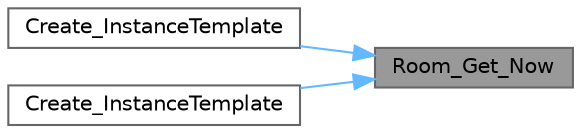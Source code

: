 digraph "Room_Get_Now"
{
 // LATEX_PDF_SIZE
  bgcolor="transparent";
  edge [fontname=Helvetica,fontsize=10,labelfontname=Helvetica,labelfontsize=10];
  node [fontname=Helvetica,fontsize=10,shape=box,height=0.2,width=0.4];
  rankdir="RL";
  Node1 [id="Node000001",label="Room_Get_Now",height=0.2,width=0.4,color="gray40", fillcolor="grey60", style="filled", fontcolor="black",tooltip=" "];
  Node1 -> Node2 [id="edge1_Node000001_Node000002",dir="back",color="steelblue1",style="solid",tooltip=" "];
  Node2 [id="Node000002",label="Create_InstanceTemplate",height=0.2,width=0.4,color="grey40", fillcolor="white", style="filled",URL="$_room_8h.html#a05b62674863776f4f1c2b0e05f464d1f",tooltip=" "];
  Node1 -> Node3 [id="edge2_Node000001_Node000003",dir="back",color="steelblue1",style="solid",tooltip=" "];
  Node3 [id="Node000003",label="Create_InstanceTemplate",height=0.2,width=0.4,color="grey40", fillcolor="white", style="filled",URL="$_room_8h.html#ae909de6a535a83f057e389f1bba1da9a",tooltip=" "];
}
